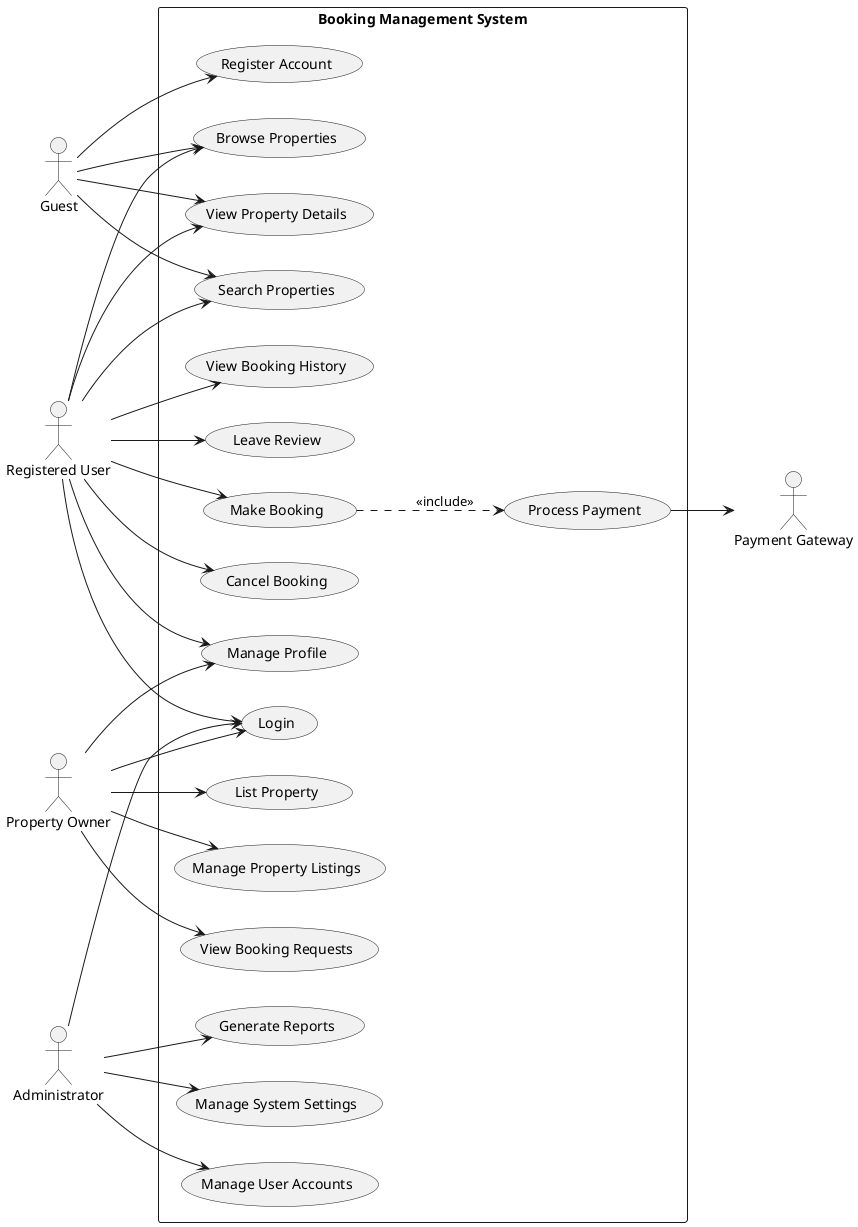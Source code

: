 @startuml
left to right direction
skinparam packageStyle rectangle

actor Guest as guest
actor "Registered User" as user
actor "Property Owner" as owner
actor Administrator as admin
actor "Payment Gateway" as payment

rectangle "Booking Management System" {
  usecase "Browse Properties" as UC1
  usecase "Search Properties" as UC2
  usecase "View Property Details" as UC3
  usecase "Register Account" as UC4
  usecase "Login" as UC5
  usecase "Manage Profile" as UC6
  usecase "Make Booking" as UC7
  usecase "Process Payment" as UC8
  usecase "Cancel Booking" as UC9
  usecase "View Booking History" as UC10
  usecase "Leave Review" as UC11
  usecase "List Property" as UC12
  usecase "Manage Property Listings" as UC13
  usecase "View Booking Requests" as UC14
  usecase "Manage User Accounts" as UC15
  usecase "Generate Reports" as UC16
  usecase "Manage System Settings" as UC17
}

guest --> UC1
guest --> UC2
guest --> UC3
guest --> UC4

user --> UC5
user --> UC1
user --> UC2
user --> UC3
user --> UC6
user --> UC7
user --> UC9
user --> UC10
user --> UC11

owner --> UC5
owner --> UC12
owner --> UC13
owner --> UC14
owner --> UC6

admin --> UC5
admin --> UC15
admin --> UC16
admin --> UC17

UC7 ..> UC8 : <<include>>
UC8 --> payment

@enduml

